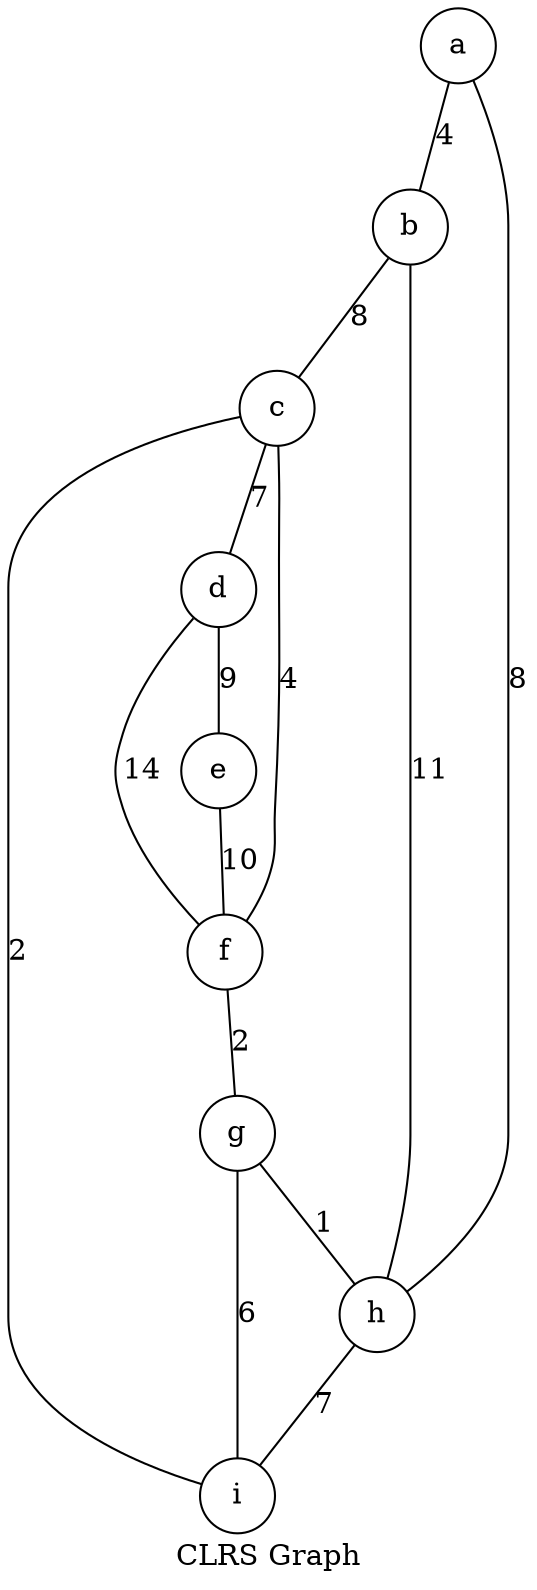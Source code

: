 graph G {
    label="CLRS Graph";
    node [width=0.5];
a
b
c
d
e
f
g
h
i
a -- b [label="4"]
a -- h [label="8"]
b -- c [label="8"]
b -- h [label="11"]
c -- d [label="7"]
c -- i [label="2"]
c -- f [label="4"]
d -- e [label="9"]
d -- f [label="14"]
e -- f [label="10"]
f -- g [label="2"]
g -- h [label="1"]
g -- i [label="6"]
h -- i [label="7"]
}
